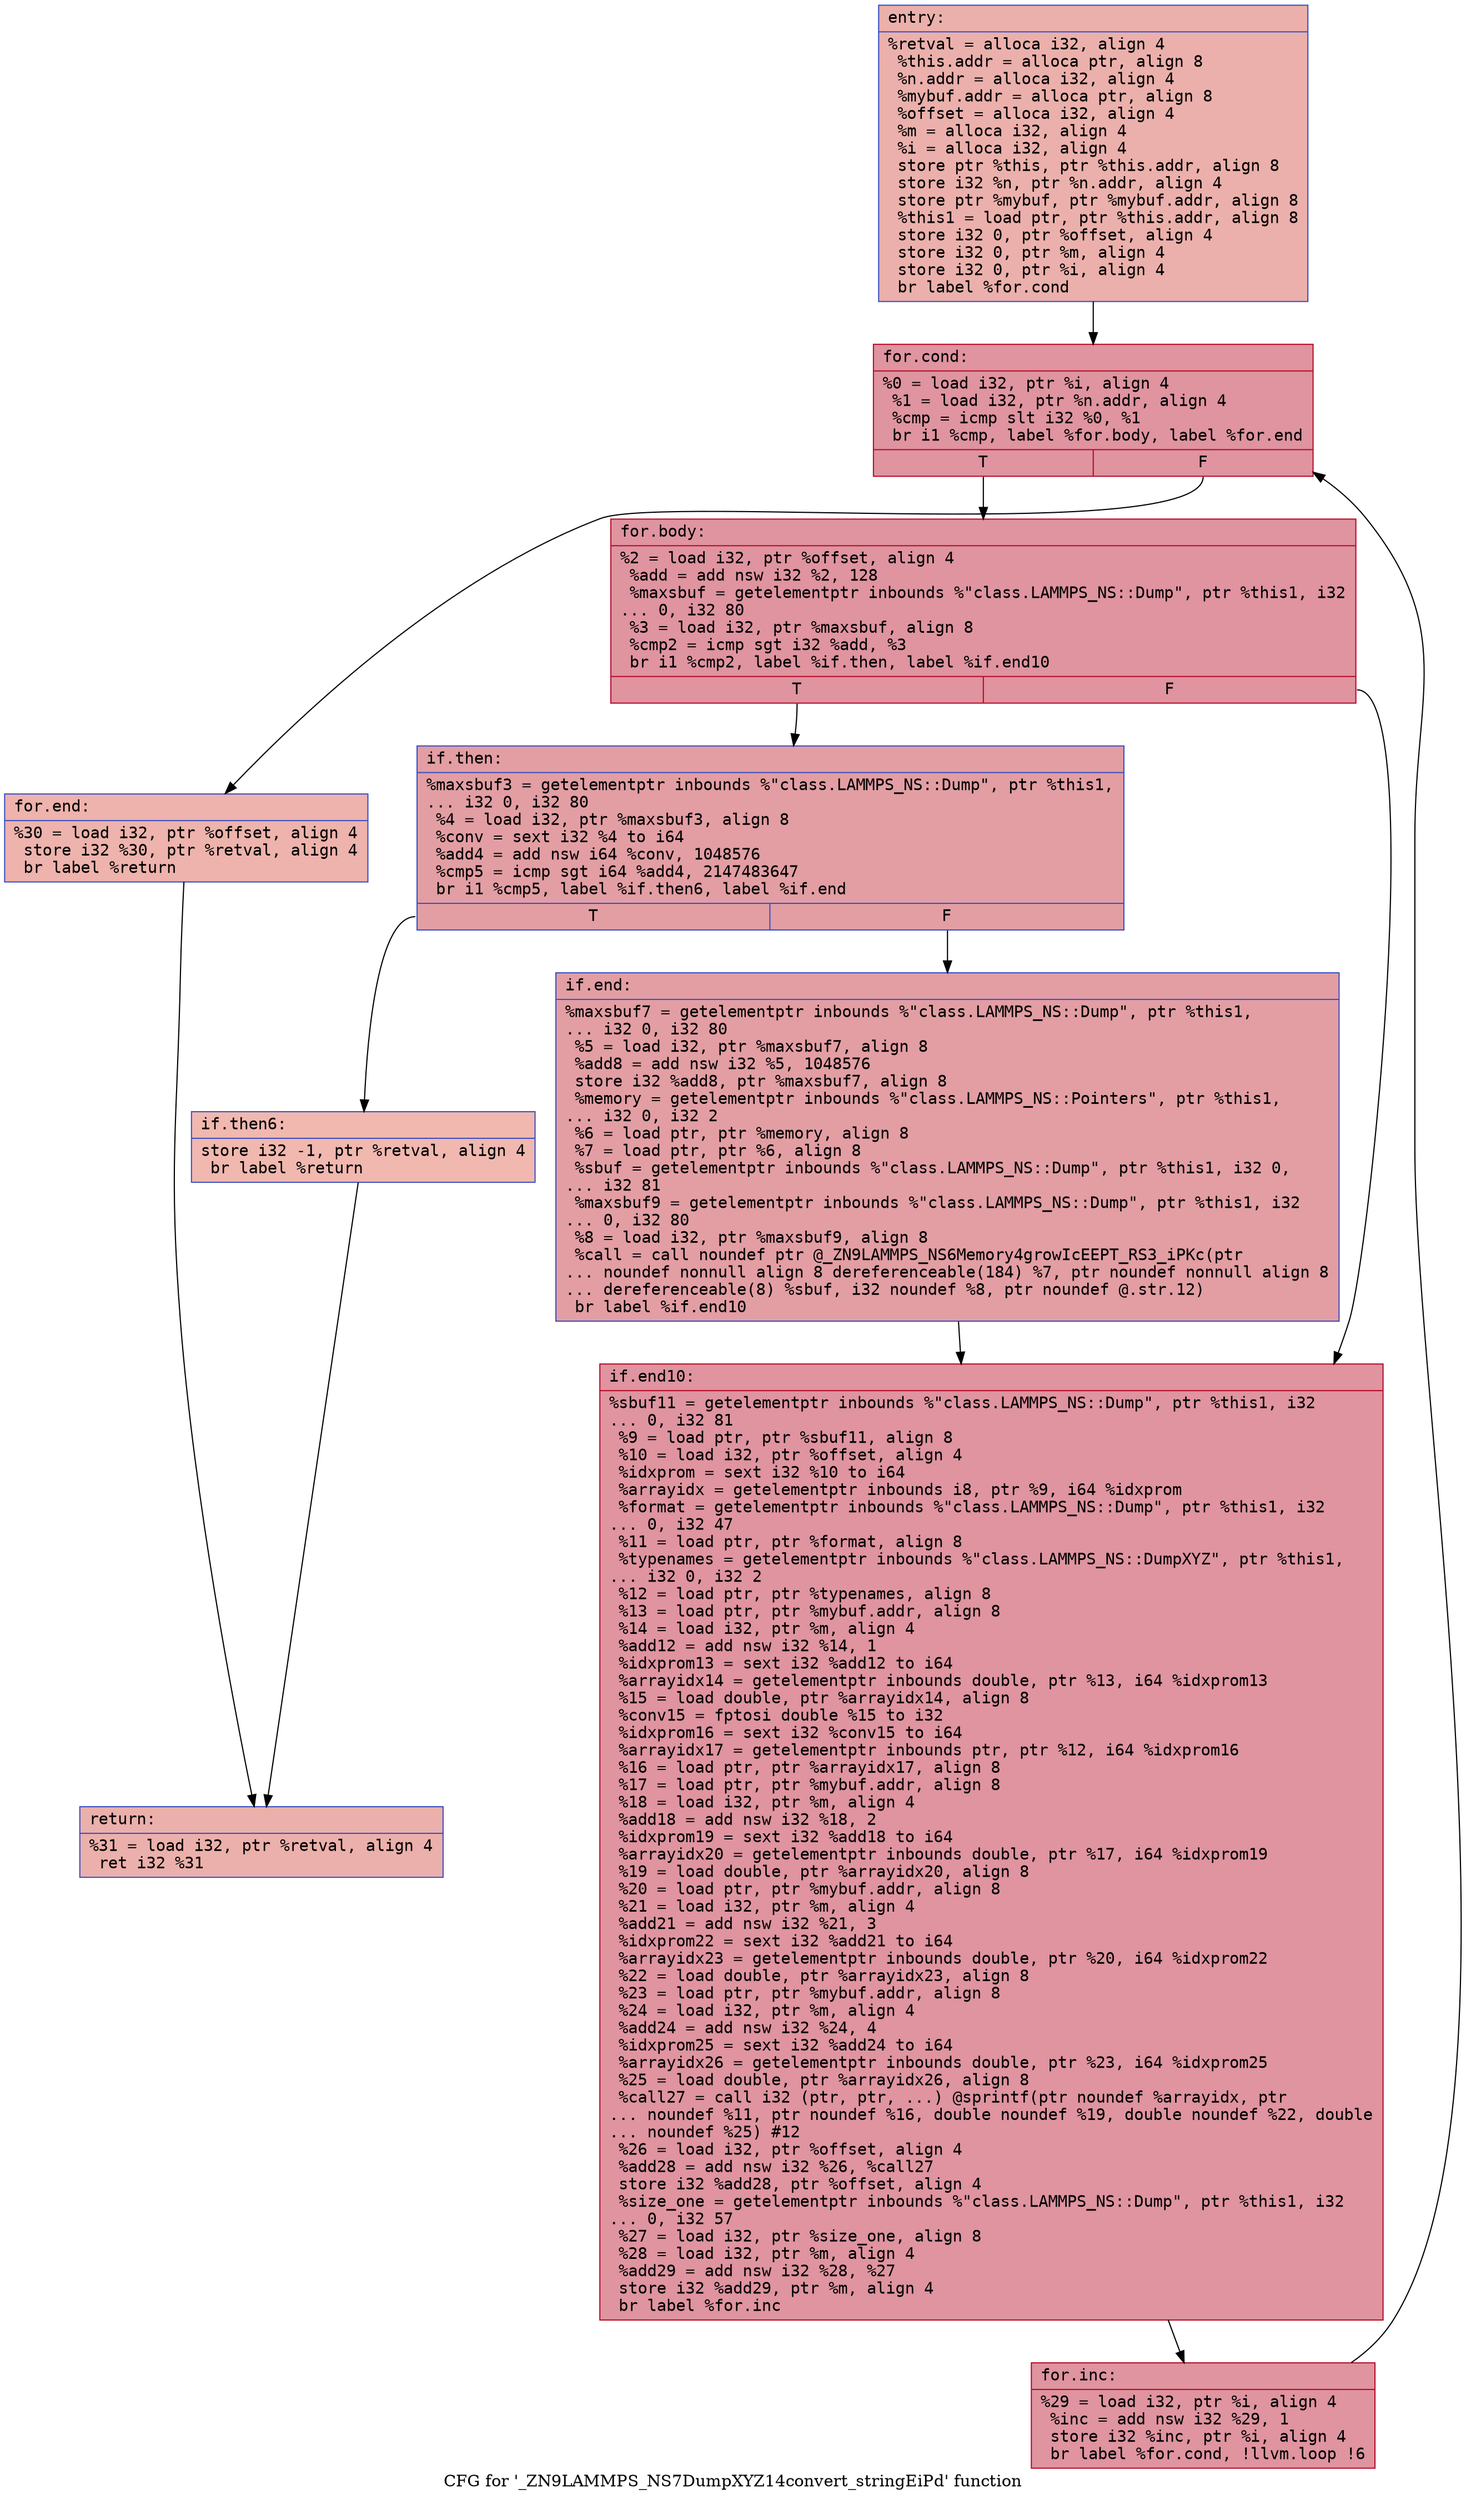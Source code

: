 digraph "CFG for '_ZN9LAMMPS_NS7DumpXYZ14convert_stringEiPd' function" {
	label="CFG for '_ZN9LAMMPS_NS7DumpXYZ14convert_stringEiPd' function";

	Node0x562b3e2184a0 [shape=record,color="#3d50c3ff", style=filled, fillcolor="#d24b4070" fontname="Courier",label="{entry:\l|  %retval = alloca i32, align 4\l  %this.addr = alloca ptr, align 8\l  %n.addr = alloca i32, align 4\l  %mybuf.addr = alloca ptr, align 8\l  %offset = alloca i32, align 4\l  %m = alloca i32, align 4\l  %i = alloca i32, align 4\l  store ptr %this, ptr %this.addr, align 8\l  store i32 %n, ptr %n.addr, align 4\l  store ptr %mybuf, ptr %mybuf.addr, align 8\l  %this1 = load ptr, ptr %this.addr, align 8\l  store i32 0, ptr %offset, align 4\l  store i32 0, ptr %m, align 4\l  store i32 0, ptr %i, align 4\l  br label %for.cond\l}"];
	Node0x562b3e2184a0 -> Node0x562b3e21a030[tooltip="entry -> for.cond\nProbability 100.00%" ];
	Node0x562b3e21a030 [shape=record,color="#b70d28ff", style=filled, fillcolor="#b70d2870" fontname="Courier",label="{for.cond:\l|  %0 = load i32, ptr %i, align 4\l  %1 = load i32, ptr %n.addr, align 4\l  %cmp = icmp slt i32 %0, %1\l  br i1 %cmp, label %for.body, label %for.end\l|{<s0>T|<s1>F}}"];
	Node0x562b3e21a030:s0 -> Node0x562b3e21a470[tooltip="for.cond -> for.body\nProbability 96.88%" ];
	Node0x562b3e21a030:s1 -> Node0x562b3e21a4f0[tooltip="for.cond -> for.end\nProbability 3.12%" ];
	Node0x562b3e21a470 [shape=record,color="#b70d28ff", style=filled, fillcolor="#b70d2870" fontname="Courier",label="{for.body:\l|  %2 = load i32, ptr %offset, align 4\l  %add = add nsw i32 %2, 128\l  %maxsbuf = getelementptr inbounds %\"class.LAMMPS_NS::Dump\", ptr %this1, i32\l... 0, i32 80\l  %3 = load i32, ptr %maxsbuf, align 8\l  %cmp2 = icmp sgt i32 %add, %3\l  br i1 %cmp2, label %if.then, label %if.end10\l|{<s0>T|<s1>F}}"];
	Node0x562b3e21a470:s0 -> Node0x562b3e21a9b0[tooltip="for.body -> if.then\nProbability 50.00%" ];
	Node0x562b3e21a470:s1 -> Node0x562b3e21aa20[tooltip="for.body -> if.end10\nProbability 50.00%" ];
	Node0x562b3e21a9b0 [shape=record,color="#3d50c3ff", style=filled, fillcolor="#be242e70" fontname="Courier",label="{if.then:\l|  %maxsbuf3 = getelementptr inbounds %\"class.LAMMPS_NS::Dump\", ptr %this1,\l... i32 0, i32 80\l  %4 = load i32, ptr %maxsbuf3, align 8\l  %conv = sext i32 %4 to i64\l  %add4 = add nsw i64 %conv, 1048576\l  %cmp5 = icmp sgt i64 %add4, 2147483647\l  br i1 %cmp5, label %if.then6, label %if.end\l|{<s0>T|<s1>F}}"];
	Node0x562b3e21a9b0:s0 -> Node0x562b3e21a0b0[tooltip="if.then -> if.then6\nProbability 3.12%" ];
	Node0x562b3e21a9b0:s1 -> Node0x562b3e21a130[tooltip="if.then -> if.end\nProbability 96.88%" ];
	Node0x562b3e21a0b0 [shape=record,color="#3d50c3ff", style=filled, fillcolor="#dc5d4a70" fontname="Courier",label="{if.then6:\l|  store i32 -1, ptr %retval, align 4\l  br label %return\l}"];
	Node0x562b3e21a0b0 -> Node0x562b3e21b300[tooltip="if.then6 -> return\nProbability 100.00%" ];
	Node0x562b3e21a130 [shape=record,color="#3d50c3ff", style=filled, fillcolor="#be242e70" fontname="Courier",label="{if.end:\l|  %maxsbuf7 = getelementptr inbounds %\"class.LAMMPS_NS::Dump\", ptr %this1,\l... i32 0, i32 80\l  %5 = load i32, ptr %maxsbuf7, align 8\l  %add8 = add nsw i32 %5, 1048576\l  store i32 %add8, ptr %maxsbuf7, align 8\l  %memory = getelementptr inbounds %\"class.LAMMPS_NS::Pointers\", ptr %this1,\l... i32 0, i32 2\l  %6 = load ptr, ptr %memory, align 8\l  %7 = load ptr, ptr %6, align 8\l  %sbuf = getelementptr inbounds %\"class.LAMMPS_NS::Dump\", ptr %this1, i32 0,\l... i32 81\l  %maxsbuf9 = getelementptr inbounds %\"class.LAMMPS_NS::Dump\", ptr %this1, i32\l... 0, i32 80\l  %8 = load i32, ptr %maxsbuf9, align 8\l  %call = call noundef ptr @_ZN9LAMMPS_NS6Memory4growIcEEPT_RS3_iPKc(ptr\l... noundef nonnull align 8 dereferenceable(184) %7, ptr noundef nonnull align 8\l... dereferenceable(8) %sbuf, i32 noundef %8, ptr noundef @.str.12)\l  br label %if.end10\l}"];
	Node0x562b3e21a130 -> Node0x562b3e21aa20[tooltip="if.end -> if.end10\nProbability 100.00%" ];
	Node0x562b3e21aa20 [shape=record,color="#b70d28ff", style=filled, fillcolor="#b70d2870" fontname="Courier",label="{if.end10:\l|  %sbuf11 = getelementptr inbounds %\"class.LAMMPS_NS::Dump\", ptr %this1, i32\l... 0, i32 81\l  %9 = load ptr, ptr %sbuf11, align 8\l  %10 = load i32, ptr %offset, align 4\l  %idxprom = sext i32 %10 to i64\l  %arrayidx = getelementptr inbounds i8, ptr %9, i64 %idxprom\l  %format = getelementptr inbounds %\"class.LAMMPS_NS::Dump\", ptr %this1, i32\l... 0, i32 47\l  %11 = load ptr, ptr %format, align 8\l  %typenames = getelementptr inbounds %\"class.LAMMPS_NS::DumpXYZ\", ptr %this1,\l... i32 0, i32 2\l  %12 = load ptr, ptr %typenames, align 8\l  %13 = load ptr, ptr %mybuf.addr, align 8\l  %14 = load i32, ptr %m, align 4\l  %add12 = add nsw i32 %14, 1\l  %idxprom13 = sext i32 %add12 to i64\l  %arrayidx14 = getelementptr inbounds double, ptr %13, i64 %idxprom13\l  %15 = load double, ptr %arrayidx14, align 8\l  %conv15 = fptosi double %15 to i32\l  %idxprom16 = sext i32 %conv15 to i64\l  %arrayidx17 = getelementptr inbounds ptr, ptr %12, i64 %idxprom16\l  %16 = load ptr, ptr %arrayidx17, align 8\l  %17 = load ptr, ptr %mybuf.addr, align 8\l  %18 = load i32, ptr %m, align 4\l  %add18 = add nsw i32 %18, 2\l  %idxprom19 = sext i32 %add18 to i64\l  %arrayidx20 = getelementptr inbounds double, ptr %17, i64 %idxprom19\l  %19 = load double, ptr %arrayidx20, align 8\l  %20 = load ptr, ptr %mybuf.addr, align 8\l  %21 = load i32, ptr %m, align 4\l  %add21 = add nsw i32 %21, 3\l  %idxprom22 = sext i32 %add21 to i64\l  %arrayidx23 = getelementptr inbounds double, ptr %20, i64 %idxprom22\l  %22 = load double, ptr %arrayidx23, align 8\l  %23 = load ptr, ptr %mybuf.addr, align 8\l  %24 = load i32, ptr %m, align 4\l  %add24 = add nsw i32 %24, 4\l  %idxprom25 = sext i32 %add24 to i64\l  %arrayidx26 = getelementptr inbounds double, ptr %23, i64 %idxprom25\l  %25 = load double, ptr %arrayidx26, align 8\l  %call27 = call i32 (ptr, ptr, ...) @sprintf(ptr noundef %arrayidx, ptr\l... noundef %11, ptr noundef %16, double noundef %19, double noundef %22, double\l... noundef %25) #12\l  %26 = load i32, ptr %offset, align 4\l  %add28 = add nsw i32 %26, %call27\l  store i32 %add28, ptr %offset, align 4\l  %size_one = getelementptr inbounds %\"class.LAMMPS_NS::Dump\", ptr %this1, i32\l... 0, i32 57\l  %27 = load i32, ptr %size_one, align 8\l  %28 = load i32, ptr %m, align 4\l  %add29 = add nsw i32 %28, %27\l  store i32 %add29, ptr %m, align 4\l  br label %for.inc\l}"];
	Node0x562b3e21aa20 -> Node0x562b3e21de90[tooltip="if.end10 -> for.inc\nProbability 100.00%" ];
	Node0x562b3e21de90 [shape=record,color="#b70d28ff", style=filled, fillcolor="#b70d2870" fontname="Courier",label="{for.inc:\l|  %29 = load i32, ptr %i, align 4\l  %inc = add nsw i32 %29, 1\l  store i32 %inc, ptr %i, align 4\l  br label %for.cond, !llvm.loop !6\l}"];
	Node0x562b3e21de90 -> Node0x562b3e21a030[tooltip="for.inc -> for.cond\nProbability 100.00%" ];
	Node0x562b3e21a4f0 [shape=record,color="#3d50c3ff", style=filled, fillcolor="#d6524470" fontname="Courier",label="{for.end:\l|  %30 = load i32, ptr %offset, align 4\l  store i32 %30, ptr %retval, align 4\l  br label %return\l}"];
	Node0x562b3e21a4f0 -> Node0x562b3e21b300[tooltip="for.end -> return\nProbability 100.00%" ];
	Node0x562b3e21b300 [shape=record,color="#3d50c3ff", style=filled, fillcolor="#d24b4070" fontname="Courier",label="{return:\l|  %31 = load i32, ptr %retval, align 4\l  ret i32 %31\l}"];
}
